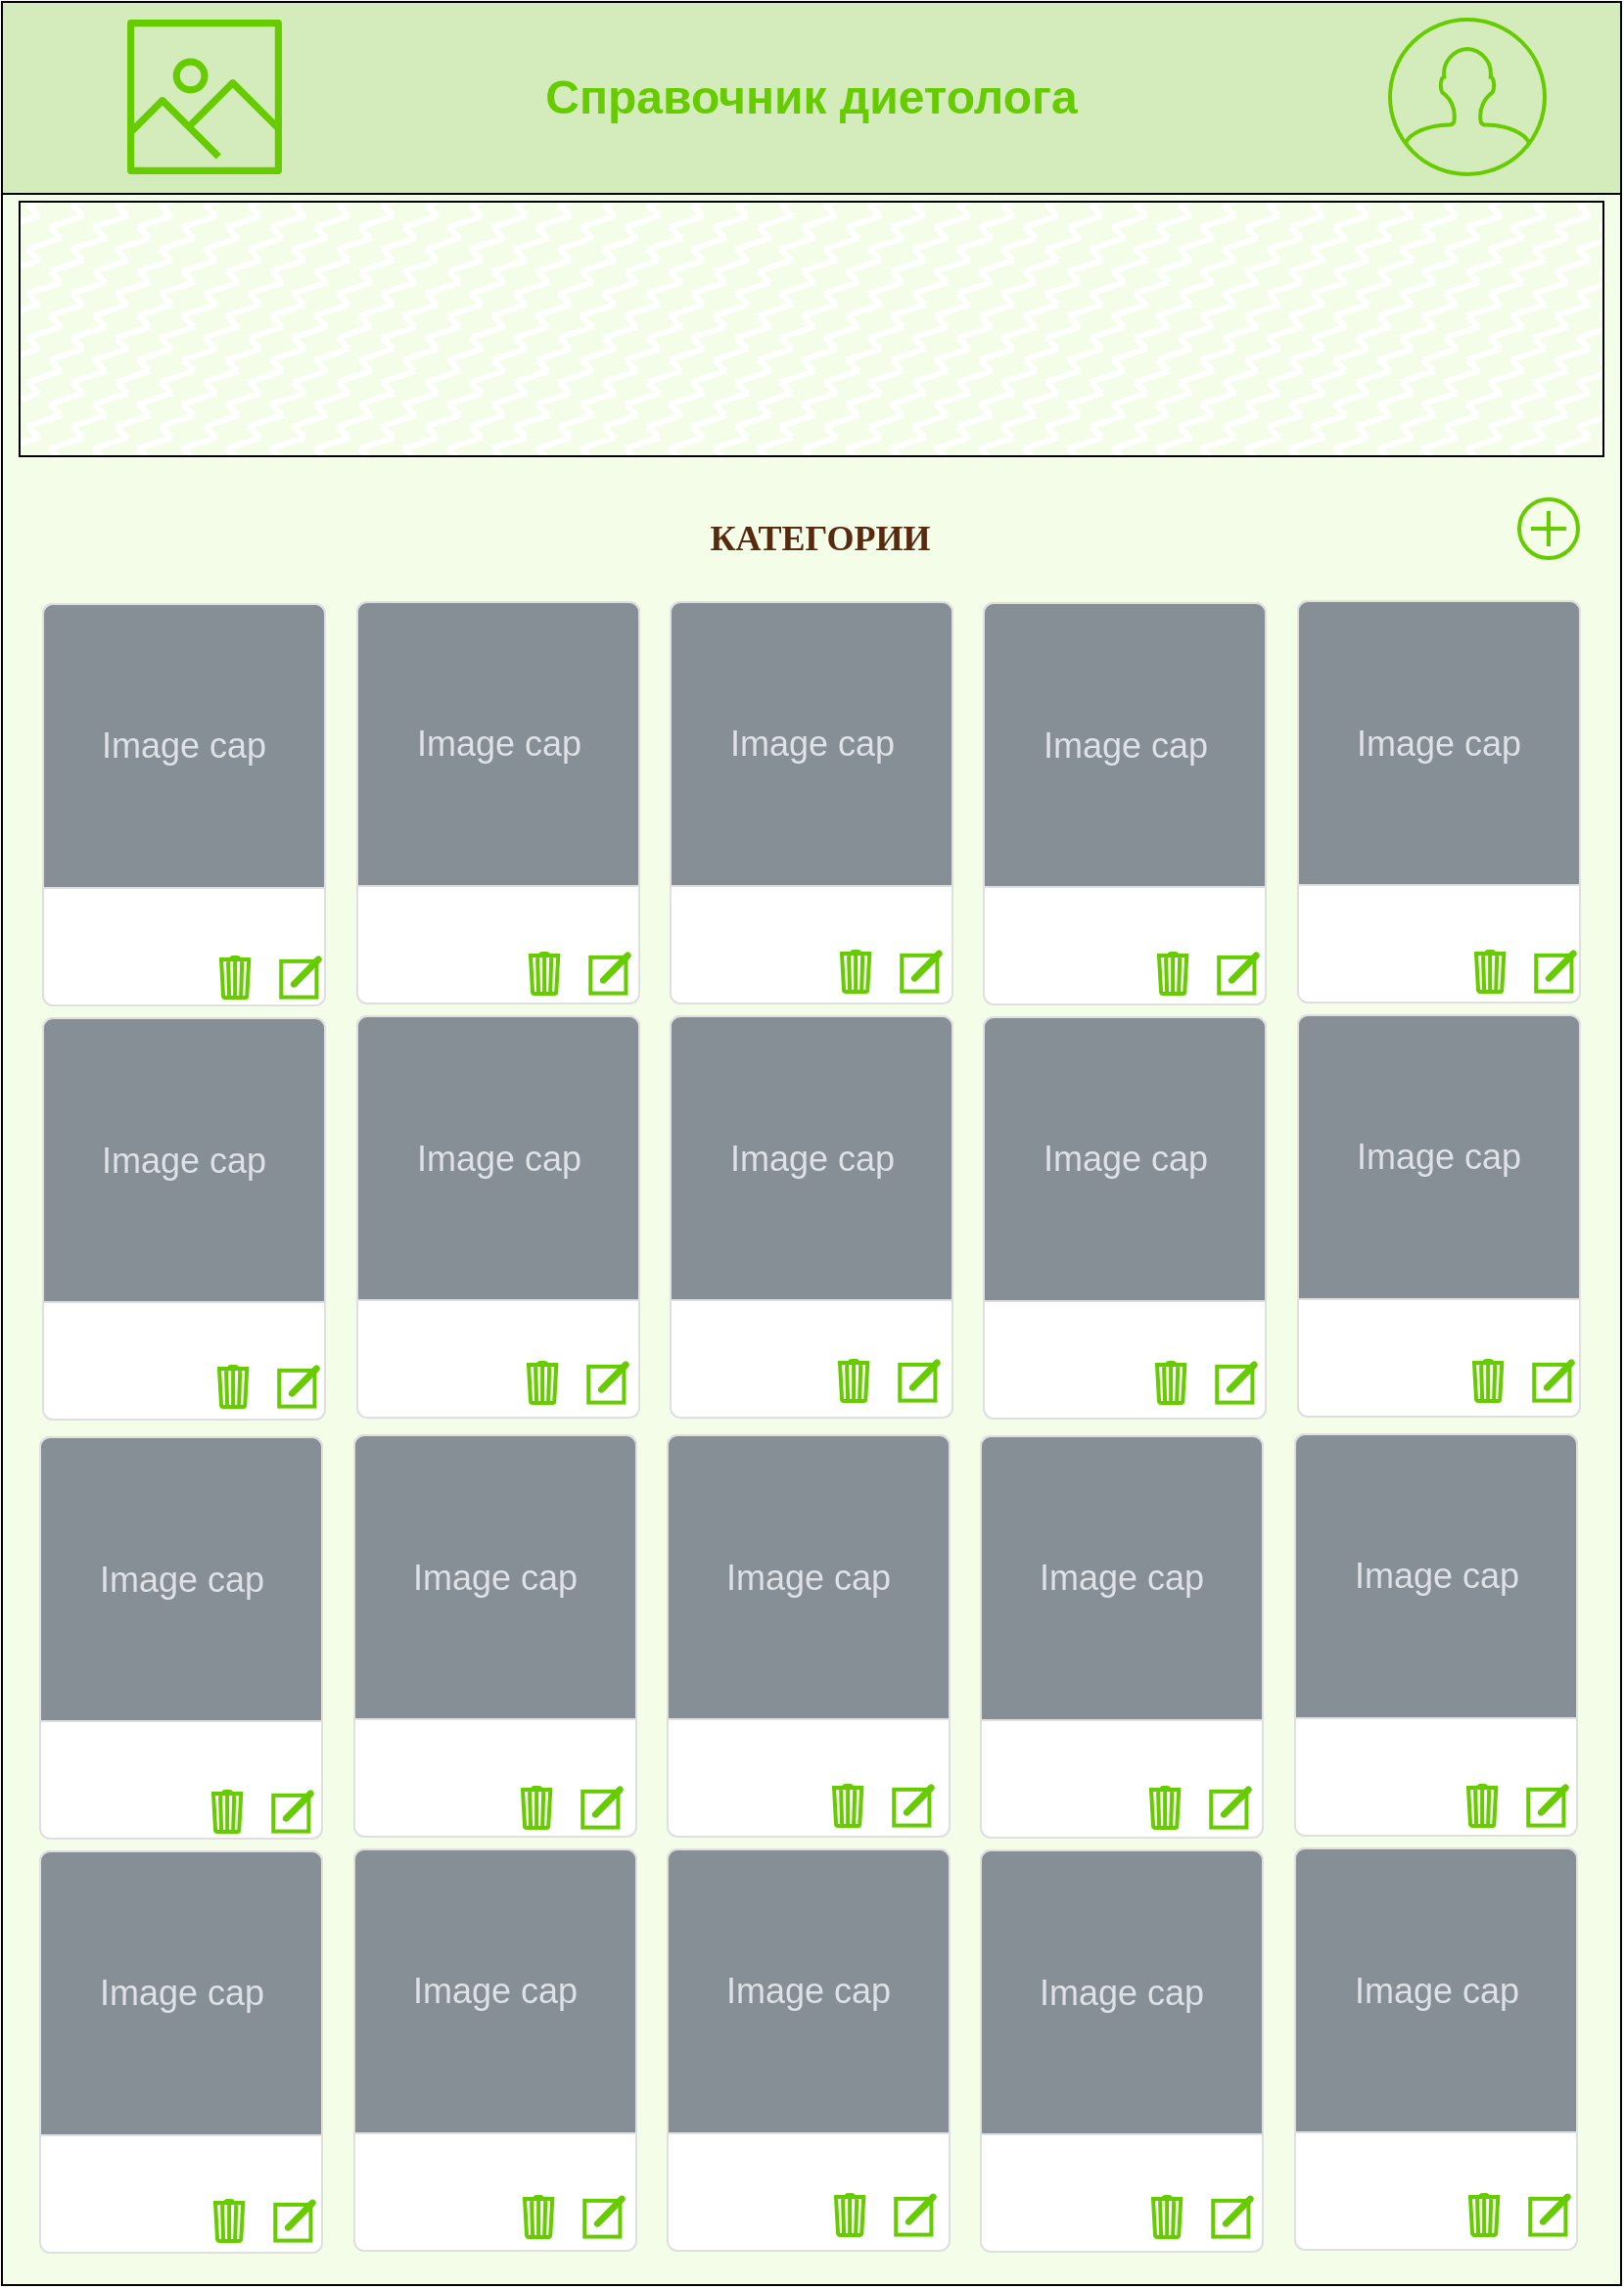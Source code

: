 <mxfile version="24.7.16">
  <diagram name="Страница — 1" id="MHpBdJXiEZs-bnn1Wk0y">
    <mxGraphModel dx="1434" dy="784" grid="1" gridSize="1" guides="1" tooltips="1" connect="1" arrows="1" fold="1" page="1" pageScale="1" pageWidth="827" pageHeight="1169" math="0" shadow="0">
      <root>
        <mxCell id="0" />
        <mxCell id="1" parent="0" />
        <mxCell id="KBLDiju2WBnaZNLSjC8g-9" value="" style="rounded=0;whiteSpace=wrap;html=1;fillColor=#F3FDE8;" parent="1" vertex="1">
          <mxGeometry y="98" width="827" height="1068" as="geometry" />
        </mxCell>
        <mxCell id="KBLDiju2WBnaZNLSjC8g-6" value="&lt;h1&gt;&lt;font color=&quot;#66cc00&quot;&gt;Справочник диетолога&lt;/font&gt;&lt;/h1&gt;" style="rounded=0;whiteSpace=wrap;html=1;fillColor=#D4EBBC;" parent="1" vertex="1">
          <mxGeometry width="827" height="98" as="geometry" />
        </mxCell>
        <mxCell id="KBLDiju2WBnaZNLSjC8g-7" value="" style="sketch=0;outlineConnect=0;fontColor=#232F3E;gradientColor=none;fillColor=#66CC00;strokeColor=none;dashed=0;verticalLabelPosition=bottom;verticalAlign=top;align=center;html=1;fontSize=12;fontStyle=0;aspect=fixed;pointerEvents=1;shape=mxgraph.aws4.container_registry_image;" parent="1" vertex="1">
          <mxGeometry x="64" y="9" width="79" height="79" as="geometry" />
        </mxCell>
        <mxCell id="KBLDiju2WBnaZNLSjC8g-11" value="&lt;h2&gt;&lt;font face=&quot;Georgia&quot; color=&quot;#57290e&quot;&gt;КАТЕГОРИИ&lt;/font&gt;&lt;/h2&gt;" style="text;html=1;align=center;verticalAlign=middle;whiteSpace=wrap;rounded=0;" parent="1" vertex="1">
          <mxGeometry x="331" y="324" width="152" height="30" as="geometry" />
        </mxCell>
        <mxCell id="KBLDiju2WBnaZNLSjC8g-89" value="" style="html=1;shadow=0;dashed=0;shape=mxgraph.bootstrap.rrect;rSize=5;strokeColor=#DFDFDF;html=1;whiteSpace=wrap;fillColor=#ffffff;fontColor=#000000;verticalAlign=bottom;align=left;spacing=20;fontSize=14;" parent="1" vertex="1">
          <mxGeometry x="341.5" y="306.5" width="144" height="205" as="geometry" />
        </mxCell>
        <mxCell id="KBLDiju2WBnaZNLSjC8g-90" value="Image cap" style="html=1;shadow=0;dashed=0;shape=mxgraph.bootstrap.topButton;rSize=5;perimeter=none;whiteSpace=wrap;fillColor=#868E96;strokeColor=#DFDFDF;fontColor=#DEE2E6;resizeWidth=1;fontSize=18;" parent="KBLDiju2WBnaZNLSjC8g-89" vertex="1">
          <mxGeometry width="144" height="145" relative="1" as="geometry" />
        </mxCell>
        <mxCell id="KBLDiju2WBnaZNLSjC8g-169" value="" style="html=1;shadow=0;dashed=0;shape=mxgraph.bootstrap.rrect;rSize=5;strokeColor=#DFDFDF;html=1;whiteSpace=wrap;fillColor=#ffffff;fontColor=#000000;verticalAlign=bottom;align=left;spacing=20;fontSize=14;" parent="1" vertex="1">
          <mxGeometry x="181.5" y="306.5" width="144" height="205" as="geometry" />
        </mxCell>
        <mxCell id="KBLDiju2WBnaZNLSjC8g-170" value="Image cap" style="html=1;shadow=0;dashed=0;shape=mxgraph.bootstrap.topButton;rSize=5;perimeter=none;whiteSpace=wrap;fillColor=#868E96;strokeColor=#DFDFDF;fontColor=#DEE2E6;resizeWidth=1;fontSize=18;" parent="KBLDiju2WBnaZNLSjC8g-169" vertex="1">
          <mxGeometry width="144" height="145" relative="1" as="geometry" />
        </mxCell>
        <mxCell id="KBLDiju2WBnaZNLSjC8g-171" value="" style="html=1;shadow=0;dashed=0;shape=mxgraph.bootstrap.rrect;rSize=5;strokeColor=#DFDFDF;html=1;whiteSpace=wrap;fillColor=#ffffff;fontColor=#000000;verticalAlign=bottom;align=left;spacing=20;fontSize=14;" parent="1" vertex="1">
          <mxGeometry x="21" y="307.5" width="144" height="205" as="geometry" />
        </mxCell>
        <mxCell id="KBLDiju2WBnaZNLSjC8g-172" value="Image cap" style="html=1;shadow=0;dashed=0;shape=mxgraph.bootstrap.topButton;rSize=5;perimeter=none;whiteSpace=wrap;fillColor=#868E96;strokeColor=#DFDFDF;fontColor=#DEE2E6;resizeWidth=1;fontSize=18;" parent="KBLDiju2WBnaZNLSjC8g-171" vertex="1">
          <mxGeometry width="144" height="145" relative="1" as="geometry" />
        </mxCell>
        <mxCell id="lxZkLif5zq8Yp3_2TPYt-3" value="" style="group" vertex="1" connectable="0" parent="KBLDiju2WBnaZNLSjC8g-171">
          <mxGeometry x="90" y="180.5" width="51.4" height="20.5" as="geometry" />
        </mxCell>
        <mxCell id="lxZkLif5zq8Yp3_2TPYt-1" value="" style="html=1;verticalLabelPosition=bottom;align=center;labelBackgroundColor=#ffffff;verticalAlign=top;strokeWidth=2;strokeColor=#66CC00;shadow=0;dashed=0;shape=mxgraph.ios7.icons.trashcan;fillColor=none;" vertex="1" parent="lxZkLif5zq8Yp3_2TPYt-3">
          <mxGeometry width="16.147" height="20.5" as="geometry" />
        </mxCell>
        <mxCell id="lxZkLif5zq8Yp3_2TPYt-2" value="" style="html=1;verticalLabelPosition=bottom;align=center;labelBackgroundColor=#ffffff;verticalAlign=top;strokeWidth=2;strokeColor=#66CC00;shadow=0;dashed=0;shape=mxgraph.ios7.icons.edit;fillColor=none;" vertex="1" parent="lxZkLif5zq8Yp3_2TPYt-3">
          <mxGeometry x="31.62" y="0.205" width="19.78" height="20.09" as="geometry" />
        </mxCell>
        <mxCell id="KBLDiju2WBnaZNLSjC8g-173" value="" style="html=1;shadow=0;dashed=0;shape=mxgraph.bootstrap.rrect;rSize=5;strokeColor=#DFDFDF;html=1;whiteSpace=wrap;fillColor=#ffffff;fontColor=#000000;verticalAlign=bottom;align=left;spacing=20;fontSize=14;" parent="1" vertex="1">
          <mxGeometry x="662" y="306" width="144" height="205" as="geometry" />
        </mxCell>
        <mxCell id="KBLDiju2WBnaZNLSjC8g-174" value="Image cap" style="html=1;shadow=0;dashed=0;shape=mxgraph.bootstrap.topButton;rSize=5;perimeter=none;whiteSpace=wrap;fillColor=#868E96;strokeColor=#DFDFDF;fontColor=#DEE2E6;resizeWidth=1;fontSize=18;" parent="KBLDiju2WBnaZNLSjC8g-173" vertex="1">
          <mxGeometry width="144" height="145" relative="1" as="geometry" />
        </mxCell>
        <mxCell id="KBLDiju2WBnaZNLSjC8g-175" value="" style="html=1;shadow=0;dashed=0;shape=mxgraph.bootstrap.rrect;rSize=5;strokeColor=#DFDFDF;html=1;whiteSpace=wrap;fillColor=#ffffff;fontColor=#000000;verticalAlign=bottom;align=left;spacing=20;fontSize=14;" parent="1" vertex="1">
          <mxGeometry x="501.5" y="307" width="144" height="205" as="geometry" />
        </mxCell>
        <mxCell id="KBLDiju2WBnaZNLSjC8g-176" value="Image cap" style="html=1;shadow=0;dashed=0;shape=mxgraph.bootstrap.topButton;rSize=5;perimeter=none;whiteSpace=wrap;fillColor=#868E96;strokeColor=#DFDFDF;fontColor=#DEE2E6;resizeWidth=1;fontSize=18;" parent="KBLDiju2WBnaZNLSjC8g-175" vertex="1">
          <mxGeometry width="144" height="145" relative="1" as="geometry" />
        </mxCell>
        <mxCell id="KBLDiju2WBnaZNLSjC8g-177" value="" style="html=1;shadow=0;dashed=0;shape=mxgraph.bootstrap.rrect;rSize=5;strokeColor=#DFDFDF;html=1;whiteSpace=wrap;fillColor=#ffffff;fontColor=#000000;verticalAlign=bottom;align=left;spacing=20;fontSize=14;" parent="1" vertex="1">
          <mxGeometry x="341.5" y="518" width="144" height="205" as="geometry" />
        </mxCell>
        <mxCell id="KBLDiju2WBnaZNLSjC8g-178" value="Image cap" style="html=1;shadow=0;dashed=0;shape=mxgraph.bootstrap.topButton;rSize=5;perimeter=none;whiteSpace=wrap;fillColor=#868E96;strokeColor=#DFDFDF;fontColor=#DEE2E6;resizeWidth=1;fontSize=18;" parent="KBLDiju2WBnaZNLSjC8g-177" vertex="1">
          <mxGeometry width="144" height="145" relative="1" as="geometry" />
        </mxCell>
        <mxCell id="KBLDiju2WBnaZNLSjC8g-179" value="" style="html=1;shadow=0;dashed=0;shape=mxgraph.bootstrap.rrect;rSize=5;strokeColor=#DFDFDF;html=1;whiteSpace=wrap;fillColor=#ffffff;fontColor=#000000;verticalAlign=bottom;align=left;spacing=20;fontSize=14;" parent="1" vertex="1">
          <mxGeometry x="181.5" y="518" width="144" height="205" as="geometry" />
        </mxCell>
        <mxCell id="KBLDiju2WBnaZNLSjC8g-180" value="Image cap" style="html=1;shadow=0;dashed=0;shape=mxgraph.bootstrap.topButton;rSize=5;perimeter=none;whiteSpace=wrap;fillColor=#868E96;strokeColor=#DFDFDF;fontColor=#DEE2E6;resizeWidth=1;fontSize=18;" parent="KBLDiju2WBnaZNLSjC8g-179" vertex="1">
          <mxGeometry width="144" height="145" relative="1" as="geometry" />
        </mxCell>
        <mxCell id="KBLDiju2WBnaZNLSjC8g-181" value="" style="html=1;shadow=0;dashed=0;shape=mxgraph.bootstrap.rrect;rSize=5;strokeColor=#DFDFDF;html=1;whiteSpace=wrap;fillColor=#ffffff;fontColor=#000000;verticalAlign=bottom;align=left;spacing=20;fontSize=14;" parent="1" vertex="1">
          <mxGeometry x="21" y="519" width="144" height="205" as="geometry" />
        </mxCell>
        <mxCell id="KBLDiju2WBnaZNLSjC8g-182" value="Image cap" style="html=1;shadow=0;dashed=0;shape=mxgraph.bootstrap.topButton;rSize=5;perimeter=none;whiteSpace=wrap;fillColor=#868E96;strokeColor=#DFDFDF;fontColor=#DEE2E6;resizeWidth=1;fontSize=18;" parent="KBLDiju2WBnaZNLSjC8g-181" vertex="1">
          <mxGeometry width="144" height="145" relative="1" as="geometry" />
        </mxCell>
        <mxCell id="KBLDiju2WBnaZNLSjC8g-183" value="" style="html=1;shadow=0;dashed=0;shape=mxgraph.bootstrap.rrect;rSize=5;strokeColor=#DFDFDF;html=1;whiteSpace=wrap;fillColor=#ffffff;fontColor=#000000;verticalAlign=bottom;align=left;spacing=20;fontSize=14;" parent="1" vertex="1">
          <mxGeometry x="662" y="517.5" width="144" height="205" as="geometry" />
        </mxCell>
        <mxCell id="KBLDiju2WBnaZNLSjC8g-184" value="Image cap" style="html=1;shadow=0;dashed=0;shape=mxgraph.bootstrap.topButton;rSize=5;perimeter=none;whiteSpace=wrap;fillColor=#868E96;strokeColor=#DFDFDF;fontColor=#DEE2E6;resizeWidth=1;fontSize=18;" parent="KBLDiju2WBnaZNLSjC8g-183" vertex="1">
          <mxGeometry width="144" height="145" relative="1" as="geometry" />
        </mxCell>
        <mxCell id="KBLDiju2WBnaZNLSjC8g-185" value="" style="html=1;shadow=0;dashed=0;shape=mxgraph.bootstrap.rrect;rSize=5;strokeColor=#DFDFDF;html=1;whiteSpace=wrap;fillColor=#ffffff;fontColor=#000000;verticalAlign=bottom;align=left;spacing=20;fontSize=14;" parent="1" vertex="1">
          <mxGeometry x="501.5" y="518.5" width="144" height="205" as="geometry" />
        </mxCell>
        <mxCell id="KBLDiju2WBnaZNLSjC8g-186" value="Image cap" style="html=1;shadow=0;dashed=0;shape=mxgraph.bootstrap.topButton;rSize=5;perimeter=none;whiteSpace=wrap;fillColor=#868E96;strokeColor=#DFDFDF;fontColor=#DEE2E6;resizeWidth=1;fontSize=18;" parent="KBLDiju2WBnaZNLSjC8g-185" vertex="1">
          <mxGeometry width="144" height="145" relative="1" as="geometry" />
        </mxCell>
        <mxCell id="KBLDiju2WBnaZNLSjC8g-187" value="" style="html=1;shadow=0;dashed=0;shape=mxgraph.bootstrap.rrect;rSize=5;strokeColor=#DFDFDF;html=1;whiteSpace=wrap;fillColor=#ffffff;fontColor=#000000;verticalAlign=bottom;align=left;spacing=20;fontSize=14;" parent="1" vertex="1">
          <mxGeometry x="340" y="732" width="144" height="205" as="geometry" />
        </mxCell>
        <mxCell id="KBLDiju2WBnaZNLSjC8g-188" value="Image cap" style="html=1;shadow=0;dashed=0;shape=mxgraph.bootstrap.topButton;rSize=5;perimeter=none;whiteSpace=wrap;fillColor=#868E96;strokeColor=#DFDFDF;fontColor=#DEE2E6;resizeWidth=1;fontSize=18;" parent="KBLDiju2WBnaZNLSjC8g-187" vertex="1">
          <mxGeometry width="144" height="145" relative="1" as="geometry" />
        </mxCell>
        <mxCell id="KBLDiju2WBnaZNLSjC8g-189" value="" style="html=1;shadow=0;dashed=0;shape=mxgraph.bootstrap.rrect;rSize=5;strokeColor=#DFDFDF;html=1;whiteSpace=wrap;fillColor=#ffffff;fontColor=#000000;verticalAlign=bottom;align=left;spacing=20;fontSize=14;" parent="1" vertex="1">
          <mxGeometry x="180" y="732" width="144" height="205" as="geometry" />
        </mxCell>
        <mxCell id="KBLDiju2WBnaZNLSjC8g-190" value="Image cap" style="html=1;shadow=0;dashed=0;shape=mxgraph.bootstrap.topButton;rSize=5;perimeter=none;whiteSpace=wrap;fillColor=#868E96;strokeColor=#DFDFDF;fontColor=#DEE2E6;resizeWidth=1;fontSize=18;" parent="KBLDiju2WBnaZNLSjC8g-189" vertex="1">
          <mxGeometry width="144" height="145" relative="1" as="geometry" />
        </mxCell>
        <mxCell id="KBLDiju2WBnaZNLSjC8g-191" value="" style="html=1;shadow=0;dashed=0;shape=mxgraph.bootstrap.rrect;rSize=5;strokeColor=#DFDFDF;html=1;whiteSpace=wrap;fillColor=#ffffff;fontColor=#000000;verticalAlign=bottom;align=left;spacing=20;fontSize=14;" parent="1" vertex="1">
          <mxGeometry x="19.5" y="733" width="144" height="205" as="geometry" />
        </mxCell>
        <mxCell id="KBLDiju2WBnaZNLSjC8g-192" value="Image cap" style="html=1;shadow=0;dashed=0;shape=mxgraph.bootstrap.topButton;rSize=5;perimeter=none;whiteSpace=wrap;fillColor=#868E96;strokeColor=#DFDFDF;fontColor=#DEE2E6;resizeWidth=1;fontSize=18;" parent="KBLDiju2WBnaZNLSjC8g-191" vertex="1">
          <mxGeometry width="144" height="145" relative="1" as="geometry" />
        </mxCell>
        <mxCell id="KBLDiju2WBnaZNLSjC8g-193" value="" style="html=1;shadow=0;dashed=0;shape=mxgraph.bootstrap.rrect;rSize=5;strokeColor=#DFDFDF;html=1;whiteSpace=wrap;fillColor=#ffffff;fontColor=#000000;verticalAlign=bottom;align=left;spacing=20;fontSize=14;" parent="1" vertex="1">
          <mxGeometry x="660.5" y="731.5" width="144" height="205" as="geometry" />
        </mxCell>
        <mxCell id="KBLDiju2WBnaZNLSjC8g-194" value="Image cap" style="html=1;shadow=0;dashed=0;shape=mxgraph.bootstrap.topButton;rSize=5;perimeter=none;whiteSpace=wrap;fillColor=#868E96;strokeColor=#DFDFDF;fontColor=#DEE2E6;resizeWidth=1;fontSize=18;" parent="KBLDiju2WBnaZNLSjC8g-193" vertex="1">
          <mxGeometry width="144" height="145" relative="1" as="geometry" />
        </mxCell>
        <mxCell id="KBLDiju2WBnaZNLSjC8g-195" value="" style="html=1;shadow=0;dashed=0;shape=mxgraph.bootstrap.rrect;rSize=5;strokeColor=#DFDFDF;html=1;whiteSpace=wrap;fillColor=#ffffff;fontColor=#000000;verticalAlign=bottom;align=left;spacing=20;fontSize=14;" parent="1" vertex="1">
          <mxGeometry x="500" y="732.5" width="144" height="205" as="geometry" />
        </mxCell>
        <mxCell id="KBLDiju2WBnaZNLSjC8g-196" value="Image cap" style="html=1;shadow=0;dashed=0;shape=mxgraph.bootstrap.topButton;rSize=5;perimeter=none;whiteSpace=wrap;fillColor=#868E96;strokeColor=#DFDFDF;fontColor=#DEE2E6;resizeWidth=1;fontSize=18;" parent="KBLDiju2WBnaZNLSjC8g-195" vertex="1">
          <mxGeometry width="144" height="145" relative="1" as="geometry" />
        </mxCell>
        <mxCell id="KBLDiju2WBnaZNLSjC8g-197" value="" style="html=1;shadow=0;dashed=0;shape=mxgraph.bootstrap.rrect;rSize=5;strokeColor=#DFDFDF;html=1;whiteSpace=wrap;fillColor=#ffffff;fontColor=#000000;verticalAlign=bottom;align=left;spacing=20;fontSize=14;" parent="1" vertex="1">
          <mxGeometry x="340" y="943.5" width="144" height="205" as="geometry" />
        </mxCell>
        <mxCell id="KBLDiju2WBnaZNLSjC8g-198" value="Image cap" style="html=1;shadow=0;dashed=0;shape=mxgraph.bootstrap.topButton;rSize=5;perimeter=none;whiteSpace=wrap;fillColor=#868E96;strokeColor=#DFDFDF;fontColor=#DEE2E6;resizeWidth=1;fontSize=18;" parent="KBLDiju2WBnaZNLSjC8g-197" vertex="1">
          <mxGeometry width="144" height="145" relative="1" as="geometry" />
        </mxCell>
        <mxCell id="KBLDiju2WBnaZNLSjC8g-199" value="" style="html=1;shadow=0;dashed=0;shape=mxgraph.bootstrap.rrect;rSize=5;strokeColor=#DFDFDF;html=1;whiteSpace=wrap;fillColor=#ffffff;fontColor=#000000;verticalAlign=bottom;align=left;spacing=20;fontSize=14;" parent="1" vertex="1">
          <mxGeometry x="180" y="943.5" width="144" height="205" as="geometry" />
        </mxCell>
        <mxCell id="KBLDiju2WBnaZNLSjC8g-200" value="Image cap" style="html=1;shadow=0;dashed=0;shape=mxgraph.bootstrap.topButton;rSize=5;perimeter=none;whiteSpace=wrap;fillColor=#868E96;strokeColor=#DFDFDF;fontColor=#DEE2E6;resizeWidth=1;fontSize=18;" parent="KBLDiju2WBnaZNLSjC8g-199" vertex="1">
          <mxGeometry width="144" height="145" relative="1" as="geometry" />
        </mxCell>
        <mxCell id="KBLDiju2WBnaZNLSjC8g-201" value="" style="html=1;shadow=0;dashed=0;shape=mxgraph.bootstrap.rrect;rSize=5;strokeColor=#DFDFDF;html=1;whiteSpace=wrap;fillColor=#ffffff;fontColor=#000000;verticalAlign=bottom;align=left;spacing=20;fontSize=14;" parent="1" vertex="1">
          <mxGeometry x="19.5" y="944.5" width="144" height="205" as="geometry" />
        </mxCell>
        <mxCell id="KBLDiju2WBnaZNLSjC8g-202" value="Image cap" style="html=1;shadow=0;dashed=0;shape=mxgraph.bootstrap.topButton;rSize=5;perimeter=none;whiteSpace=wrap;fillColor=#868E96;strokeColor=#DFDFDF;fontColor=#DEE2E6;resizeWidth=1;fontSize=18;" parent="KBLDiju2WBnaZNLSjC8g-201" vertex="1">
          <mxGeometry width="144" height="145" relative="1" as="geometry" />
        </mxCell>
        <mxCell id="KBLDiju2WBnaZNLSjC8g-203" value="" style="html=1;shadow=0;dashed=0;shape=mxgraph.bootstrap.rrect;rSize=5;strokeColor=#DFDFDF;html=1;whiteSpace=wrap;fillColor=#ffffff;fontColor=#000000;verticalAlign=bottom;align=left;spacing=20;fontSize=14;" parent="1" vertex="1">
          <mxGeometry x="660.5" y="943" width="144" height="205" as="geometry" />
        </mxCell>
        <mxCell id="KBLDiju2WBnaZNLSjC8g-204" value="Image cap" style="html=1;shadow=0;dashed=0;shape=mxgraph.bootstrap.topButton;rSize=5;perimeter=none;whiteSpace=wrap;fillColor=#868E96;strokeColor=#DFDFDF;fontColor=#DEE2E6;resizeWidth=1;fontSize=18;" parent="KBLDiju2WBnaZNLSjC8g-203" vertex="1">
          <mxGeometry width="144" height="145" relative="1" as="geometry" />
        </mxCell>
        <mxCell id="KBLDiju2WBnaZNLSjC8g-205" value="" style="html=1;shadow=0;dashed=0;shape=mxgraph.bootstrap.rrect;rSize=5;strokeColor=#DFDFDF;html=1;whiteSpace=wrap;fillColor=#ffffff;fontColor=#000000;verticalAlign=bottom;align=left;spacing=20;fontSize=14;" parent="1" vertex="1">
          <mxGeometry x="500" y="944" width="144" height="205" as="geometry" />
        </mxCell>
        <mxCell id="KBLDiju2WBnaZNLSjC8g-206" value="Image cap" style="html=1;shadow=0;dashed=0;shape=mxgraph.bootstrap.topButton;rSize=5;perimeter=none;whiteSpace=wrap;fillColor=#868E96;strokeColor=#DFDFDF;fontColor=#DEE2E6;resizeWidth=1;fontSize=18;" parent="KBLDiju2WBnaZNLSjC8g-205" vertex="1">
          <mxGeometry width="144" height="145" relative="1" as="geometry" />
        </mxCell>
        <mxCell id="KBLDiju2WBnaZNLSjC8g-21" value="" style="rounded=0;whiteSpace=wrap;html=1;fillStyle=zigzag-line;" parent="1" vertex="1">
          <mxGeometry x="9" y="102" width="809" height="130" as="geometry" />
        </mxCell>
        <mxCell id="ThgKu-SkRQzaJ6hB2_AY-1" value="&lt;h2&gt;&lt;font face=&quot;Georgia&quot; color=&quot;#57290e&quot;&gt;КАТЕГОРИИ&lt;/font&gt;&lt;/h2&gt;" style="text;html=1;align=center;verticalAlign=middle;whiteSpace=wrap;rounded=0;" parent="1" vertex="1">
          <mxGeometry x="342" y="259" width="152" height="30" as="geometry" />
        </mxCell>
        <mxCell id="ThgKu-SkRQzaJ6hB2_AY-3" value="" style="html=1;verticalLabelPosition=bottom;align=center;labelBackgroundColor=#ffffff;verticalAlign=top;strokeWidth=2;strokeColor=#66CC00;shadow=0;dashed=0;shape=mxgraph.ios7.icons.add;fillColor=none;" parent="1" vertex="1">
          <mxGeometry x="775" y="254" width="30" height="30" as="geometry" />
        </mxCell>
        <mxCell id="ThgKu-SkRQzaJ6hB2_AY-16" value="" style="html=1;verticalLabelPosition=bottom;align=center;labelBackgroundColor=#ffffff;verticalAlign=top;strokeWidth=2;strokeColor=#66CC00;shadow=0;dashed=0;shape=mxgraph.ios7.icons.user;fillColor=none;" parent="1" vertex="1">
          <mxGeometry x="709" y="9" width="79" height="79" as="geometry" />
        </mxCell>
        <mxCell id="lxZkLif5zq8Yp3_2TPYt-5" value="" style="group" vertex="1" connectable="0" parent="1">
          <mxGeometry x="269" y="486" width="51.4" height="20.5" as="geometry" />
        </mxCell>
        <mxCell id="lxZkLif5zq8Yp3_2TPYt-6" value="" style="html=1;verticalLabelPosition=bottom;align=center;labelBackgroundColor=#ffffff;verticalAlign=top;strokeWidth=2;strokeColor=#66CC00;shadow=0;dashed=0;shape=mxgraph.ios7.icons.trashcan;fillColor=none;" vertex="1" parent="lxZkLif5zq8Yp3_2TPYt-5">
          <mxGeometry width="16.147" height="20.5" as="geometry" />
        </mxCell>
        <mxCell id="lxZkLif5zq8Yp3_2TPYt-7" value="" style="html=1;verticalLabelPosition=bottom;align=center;labelBackgroundColor=#ffffff;verticalAlign=top;strokeWidth=2;strokeColor=#66CC00;shadow=0;dashed=0;shape=mxgraph.ios7.icons.edit;fillColor=none;" vertex="1" parent="lxZkLif5zq8Yp3_2TPYt-5">
          <mxGeometry x="31.62" y="0.205" width="19.78" height="20.09" as="geometry" />
        </mxCell>
        <mxCell id="lxZkLif5zq8Yp3_2TPYt-8" value="" style="group" vertex="1" connectable="0" parent="1">
          <mxGeometry x="428" y="485" width="51.4" height="20.5" as="geometry" />
        </mxCell>
        <mxCell id="lxZkLif5zq8Yp3_2TPYt-9" value="" style="html=1;verticalLabelPosition=bottom;align=center;labelBackgroundColor=#ffffff;verticalAlign=top;strokeWidth=2;strokeColor=#66CC00;shadow=0;dashed=0;shape=mxgraph.ios7.icons.trashcan;fillColor=none;" vertex="1" parent="lxZkLif5zq8Yp3_2TPYt-8">
          <mxGeometry width="16.147" height="20.5" as="geometry" />
        </mxCell>
        <mxCell id="lxZkLif5zq8Yp3_2TPYt-10" value="" style="html=1;verticalLabelPosition=bottom;align=center;labelBackgroundColor=#ffffff;verticalAlign=top;strokeWidth=2;strokeColor=#66CC00;shadow=0;dashed=0;shape=mxgraph.ios7.icons.edit;fillColor=none;" vertex="1" parent="lxZkLif5zq8Yp3_2TPYt-8">
          <mxGeometry x="31.62" y="0.205" width="19.78" height="20.09" as="geometry" />
        </mxCell>
        <mxCell id="lxZkLif5zq8Yp3_2TPYt-11" value="" style="group" vertex="1" connectable="0" parent="1">
          <mxGeometry x="590" y="486" width="51.4" height="20.5" as="geometry" />
        </mxCell>
        <mxCell id="lxZkLif5zq8Yp3_2TPYt-12" value="" style="html=1;verticalLabelPosition=bottom;align=center;labelBackgroundColor=#ffffff;verticalAlign=top;strokeWidth=2;strokeColor=#66CC00;shadow=0;dashed=0;shape=mxgraph.ios7.icons.trashcan;fillColor=none;" vertex="1" parent="lxZkLif5zq8Yp3_2TPYt-11">
          <mxGeometry width="16.147" height="20.5" as="geometry" />
        </mxCell>
        <mxCell id="lxZkLif5zq8Yp3_2TPYt-13" value="" style="html=1;verticalLabelPosition=bottom;align=center;labelBackgroundColor=#ffffff;verticalAlign=top;strokeWidth=2;strokeColor=#66CC00;shadow=0;dashed=0;shape=mxgraph.ios7.icons.edit;fillColor=none;" vertex="1" parent="lxZkLif5zq8Yp3_2TPYt-11">
          <mxGeometry x="31.62" y="0.205" width="19.78" height="20.09" as="geometry" />
        </mxCell>
        <mxCell id="lxZkLif5zq8Yp3_2TPYt-14" value="" style="group" vertex="1" connectable="0" parent="1">
          <mxGeometry x="752" y="485" width="51.4" height="20.5" as="geometry" />
        </mxCell>
        <mxCell id="lxZkLif5zq8Yp3_2TPYt-15" value="" style="html=1;verticalLabelPosition=bottom;align=center;labelBackgroundColor=#ffffff;verticalAlign=top;strokeWidth=2;strokeColor=#66CC00;shadow=0;dashed=0;shape=mxgraph.ios7.icons.trashcan;fillColor=none;" vertex="1" parent="lxZkLif5zq8Yp3_2TPYt-14">
          <mxGeometry width="16.147" height="20.5" as="geometry" />
        </mxCell>
        <mxCell id="lxZkLif5zq8Yp3_2TPYt-16" value="" style="html=1;verticalLabelPosition=bottom;align=center;labelBackgroundColor=#ffffff;verticalAlign=top;strokeWidth=2;strokeColor=#66CC00;shadow=0;dashed=0;shape=mxgraph.ios7.icons.edit;fillColor=none;" vertex="1" parent="lxZkLif5zq8Yp3_2TPYt-14">
          <mxGeometry x="31.62" y="0.205" width="19.78" height="20.09" as="geometry" />
        </mxCell>
        <mxCell id="lxZkLif5zq8Yp3_2TPYt-17" value="" style="group" vertex="1" connectable="0" parent="1">
          <mxGeometry x="110" y="697" width="51.4" height="20.5" as="geometry" />
        </mxCell>
        <mxCell id="lxZkLif5zq8Yp3_2TPYt-18" value="" style="html=1;verticalLabelPosition=bottom;align=center;labelBackgroundColor=#ffffff;verticalAlign=top;strokeWidth=2;strokeColor=#66CC00;shadow=0;dashed=0;shape=mxgraph.ios7.icons.trashcan;fillColor=none;" vertex="1" parent="lxZkLif5zq8Yp3_2TPYt-17">
          <mxGeometry width="16.147" height="20.5" as="geometry" />
        </mxCell>
        <mxCell id="lxZkLif5zq8Yp3_2TPYt-19" value="" style="html=1;verticalLabelPosition=bottom;align=center;labelBackgroundColor=#ffffff;verticalAlign=top;strokeWidth=2;strokeColor=#66CC00;shadow=0;dashed=0;shape=mxgraph.ios7.icons.edit;fillColor=none;" vertex="1" parent="lxZkLif5zq8Yp3_2TPYt-17">
          <mxGeometry x="31.62" y="0.205" width="19.78" height="20.09" as="geometry" />
        </mxCell>
        <mxCell id="lxZkLif5zq8Yp3_2TPYt-20" value="" style="group" vertex="1" connectable="0" parent="1">
          <mxGeometry x="268" y="695" width="51.4" height="20.5" as="geometry" />
        </mxCell>
        <mxCell id="lxZkLif5zq8Yp3_2TPYt-21" value="" style="html=1;verticalLabelPosition=bottom;align=center;labelBackgroundColor=#ffffff;verticalAlign=top;strokeWidth=2;strokeColor=#66CC00;shadow=0;dashed=0;shape=mxgraph.ios7.icons.trashcan;fillColor=none;" vertex="1" parent="lxZkLif5zq8Yp3_2TPYt-20">
          <mxGeometry width="16.147" height="20.5" as="geometry" />
        </mxCell>
        <mxCell id="lxZkLif5zq8Yp3_2TPYt-22" value="" style="html=1;verticalLabelPosition=bottom;align=center;labelBackgroundColor=#ffffff;verticalAlign=top;strokeWidth=2;strokeColor=#66CC00;shadow=0;dashed=0;shape=mxgraph.ios7.icons.edit;fillColor=none;" vertex="1" parent="lxZkLif5zq8Yp3_2TPYt-20">
          <mxGeometry x="31.62" y="0.205" width="19.78" height="20.09" as="geometry" />
        </mxCell>
        <mxCell id="lxZkLif5zq8Yp3_2TPYt-23" value="" style="group" vertex="1" connectable="0" parent="1">
          <mxGeometry x="427" y="694" width="51.4" height="20.5" as="geometry" />
        </mxCell>
        <mxCell id="lxZkLif5zq8Yp3_2TPYt-24" value="" style="html=1;verticalLabelPosition=bottom;align=center;labelBackgroundColor=#ffffff;verticalAlign=top;strokeWidth=2;strokeColor=#66CC00;shadow=0;dashed=0;shape=mxgraph.ios7.icons.trashcan;fillColor=none;" vertex="1" parent="lxZkLif5zq8Yp3_2TPYt-23">
          <mxGeometry width="16.147" height="20.5" as="geometry" />
        </mxCell>
        <mxCell id="lxZkLif5zq8Yp3_2TPYt-25" value="" style="html=1;verticalLabelPosition=bottom;align=center;labelBackgroundColor=#ffffff;verticalAlign=top;strokeWidth=2;strokeColor=#66CC00;shadow=0;dashed=0;shape=mxgraph.ios7.icons.edit;fillColor=none;" vertex="1" parent="lxZkLif5zq8Yp3_2TPYt-23">
          <mxGeometry x="31.62" y="0.205" width="19.78" height="20.09" as="geometry" />
        </mxCell>
        <mxCell id="lxZkLif5zq8Yp3_2TPYt-26" value="" style="group" vertex="1" connectable="0" parent="1">
          <mxGeometry x="589" y="695" width="51.4" height="20.5" as="geometry" />
        </mxCell>
        <mxCell id="lxZkLif5zq8Yp3_2TPYt-27" value="" style="html=1;verticalLabelPosition=bottom;align=center;labelBackgroundColor=#ffffff;verticalAlign=top;strokeWidth=2;strokeColor=#66CC00;shadow=0;dashed=0;shape=mxgraph.ios7.icons.trashcan;fillColor=none;" vertex="1" parent="lxZkLif5zq8Yp3_2TPYt-26">
          <mxGeometry width="16.147" height="20.5" as="geometry" />
        </mxCell>
        <mxCell id="lxZkLif5zq8Yp3_2TPYt-28" value="" style="html=1;verticalLabelPosition=bottom;align=center;labelBackgroundColor=#ffffff;verticalAlign=top;strokeWidth=2;strokeColor=#66CC00;shadow=0;dashed=0;shape=mxgraph.ios7.icons.edit;fillColor=none;" vertex="1" parent="lxZkLif5zq8Yp3_2TPYt-26">
          <mxGeometry x="31.62" y="0.205" width="19.78" height="20.09" as="geometry" />
        </mxCell>
        <mxCell id="lxZkLif5zq8Yp3_2TPYt-29" value="" style="group" vertex="1" connectable="0" parent="1">
          <mxGeometry x="751" y="694" width="51.4" height="20.5" as="geometry" />
        </mxCell>
        <mxCell id="lxZkLif5zq8Yp3_2TPYt-30" value="" style="html=1;verticalLabelPosition=bottom;align=center;labelBackgroundColor=#ffffff;verticalAlign=top;strokeWidth=2;strokeColor=#66CC00;shadow=0;dashed=0;shape=mxgraph.ios7.icons.trashcan;fillColor=none;" vertex="1" parent="lxZkLif5zq8Yp3_2TPYt-29">
          <mxGeometry width="16.147" height="20.5" as="geometry" />
        </mxCell>
        <mxCell id="lxZkLif5zq8Yp3_2TPYt-31" value="" style="html=1;verticalLabelPosition=bottom;align=center;labelBackgroundColor=#ffffff;verticalAlign=top;strokeWidth=2;strokeColor=#66CC00;shadow=0;dashed=0;shape=mxgraph.ios7.icons.edit;fillColor=none;" vertex="1" parent="lxZkLif5zq8Yp3_2TPYt-29">
          <mxGeometry x="31.62" y="0.205" width="19.78" height="20.09" as="geometry" />
        </mxCell>
        <mxCell id="lxZkLif5zq8Yp3_2TPYt-32" value="" style="group" vertex="1" connectable="0" parent="1">
          <mxGeometry x="107" y="914" width="51.4" height="20.5" as="geometry" />
        </mxCell>
        <mxCell id="lxZkLif5zq8Yp3_2TPYt-33" value="" style="html=1;verticalLabelPosition=bottom;align=center;labelBackgroundColor=#ffffff;verticalAlign=top;strokeWidth=2;strokeColor=#66CC00;shadow=0;dashed=0;shape=mxgraph.ios7.icons.trashcan;fillColor=none;" vertex="1" parent="lxZkLif5zq8Yp3_2TPYt-32">
          <mxGeometry width="16.147" height="20.5" as="geometry" />
        </mxCell>
        <mxCell id="lxZkLif5zq8Yp3_2TPYt-34" value="" style="html=1;verticalLabelPosition=bottom;align=center;labelBackgroundColor=#ffffff;verticalAlign=top;strokeWidth=2;strokeColor=#66CC00;shadow=0;dashed=0;shape=mxgraph.ios7.icons.edit;fillColor=none;" vertex="1" parent="lxZkLif5zq8Yp3_2TPYt-32">
          <mxGeometry x="31.62" y="0.205" width="19.78" height="20.09" as="geometry" />
        </mxCell>
        <mxCell id="lxZkLif5zq8Yp3_2TPYt-35" value="" style="group" vertex="1" connectable="0" parent="1">
          <mxGeometry x="265" y="912" width="51.4" height="20.5" as="geometry" />
        </mxCell>
        <mxCell id="lxZkLif5zq8Yp3_2TPYt-36" value="" style="html=1;verticalLabelPosition=bottom;align=center;labelBackgroundColor=#ffffff;verticalAlign=top;strokeWidth=2;strokeColor=#66CC00;shadow=0;dashed=0;shape=mxgraph.ios7.icons.trashcan;fillColor=none;" vertex="1" parent="lxZkLif5zq8Yp3_2TPYt-35">
          <mxGeometry width="16.147" height="20.5" as="geometry" />
        </mxCell>
        <mxCell id="lxZkLif5zq8Yp3_2TPYt-37" value="" style="html=1;verticalLabelPosition=bottom;align=center;labelBackgroundColor=#ffffff;verticalAlign=top;strokeWidth=2;strokeColor=#66CC00;shadow=0;dashed=0;shape=mxgraph.ios7.icons.edit;fillColor=none;" vertex="1" parent="lxZkLif5zq8Yp3_2TPYt-35">
          <mxGeometry x="31.62" y="0.205" width="19.78" height="20.09" as="geometry" />
        </mxCell>
        <mxCell id="lxZkLif5zq8Yp3_2TPYt-38" value="" style="group" vertex="1" connectable="0" parent="1">
          <mxGeometry x="424" y="911" width="51.4" height="20.5" as="geometry" />
        </mxCell>
        <mxCell id="lxZkLif5zq8Yp3_2TPYt-39" value="" style="html=1;verticalLabelPosition=bottom;align=center;labelBackgroundColor=#ffffff;verticalAlign=top;strokeWidth=2;strokeColor=#66CC00;shadow=0;dashed=0;shape=mxgraph.ios7.icons.trashcan;fillColor=none;" vertex="1" parent="lxZkLif5zq8Yp3_2TPYt-38">
          <mxGeometry width="16.147" height="20.5" as="geometry" />
        </mxCell>
        <mxCell id="lxZkLif5zq8Yp3_2TPYt-40" value="" style="html=1;verticalLabelPosition=bottom;align=center;labelBackgroundColor=#ffffff;verticalAlign=top;strokeWidth=2;strokeColor=#66CC00;shadow=0;dashed=0;shape=mxgraph.ios7.icons.edit;fillColor=none;" vertex="1" parent="lxZkLif5zq8Yp3_2TPYt-38">
          <mxGeometry x="31.62" y="0.205" width="19.78" height="20.09" as="geometry" />
        </mxCell>
        <mxCell id="lxZkLif5zq8Yp3_2TPYt-41" value="" style="group" vertex="1" connectable="0" parent="1">
          <mxGeometry x="586" y="912" width="51.4" height="20.5" as="geometry" />
        </mxCell>
        <mxCell id="lxZkLif5zq8Yp3_2TPYt-42" value="" style="html=1;verticalLabelPosition=bottom;align=center;labelBackgroundColor=#ffffff;verticalAlign=top;strokeWidth=2;strokeColor=#66CC00;shadow=0;dashed=0;shape=mxgraph.ios7.icons.trashcan;fillColor=none;" vertex="1" parent="lxZkLif5zq8Yp3_2TPYt-41">
          <mxGeometry width="16.147" height="20.5" as="geometry" />
        </mxCell>
        <mxCell id="lxZkLif5zq8Yp3_2TPYt-43" value="" style="html=1;verticalLabelPosition=bottom;align=center;labelBackgroundColor=#ffffff;verticalAlign=top;strokeWidth=2;strokeColor=#66CC00;shadow=0;dashed=0;shape=mxgraph.ios7.icons.edit;fillColor=none;" vertex="1" parent="lxZkLif5zq8Yp3_2TPYt-41">
          <mxGeometry x="31.62" y="0.205" width="19.78" height="20.09" as="geometry" />
        </mxCell>
        <mxCell id="lxZkLif5zq8Yp3_2TPYt-44" value="" style="group" vertex="1" connectable="0" parent="1">
          <mxGeometry x="748" y="911" width="51.4" height="20.5" as="geometry" />
        </mxCell>
        <mxCell id="lxZkLif5zq8Yp3_2TPYt-45" value="" style="html=1;verticalLabelPosition=bottom;align=center;labelBackgroundColor=#ffffff;verticalAlign=top;strokeWidth=2;strokeColor=#66CC00;shadow=0;dashed=0;shape=mxgraph.ios7.icons.trashcan;fillColor=none;" vertex="1" parent="lxZkLif5zq8Yp3_2TPYt-44">
          <mxGeometry width="16.147" height="20.5" as="geometry" />
        </mxCell>
        <mxCell id="lxZkLif5zq8Yp3_2TPYt-46" value="" style="html=1;verticalLabelPosition=bottom;align=center;labelBackgroundColor=#ffffff;verticalAlign=top;strokeWidth=2;strokeColor=#66CC00;shadow=0;dashed=0;shape=mxgraph.ios7.icons.edit;fillColor=none;" vertex="1" parent="lxZkLif5zq8Yp3_2TPYt-44">
          <mxGeometry x="31.62" y="0.205" width="19.78" height="20.09" as="geometry" />
        </mxCell>
        <mxCell id="lxZkLif5zq8Yp3_2TPYt-47" value="" style="group" vertex="1" connectable="0" parent="1">
          <mxGeometry x="108" y="1123" width="51.4" height="20.5" as="geometry" />
        </mxCell>
        <mxCell id="lxZkLif5zq8Yp3_2TPYt-48" value="" style="html=1;verticalLabelPosition=bottom;align=center;labelBackgroundColor=#ffffff;verticalAlign=top;strokeWidth=2;strokeColor=#66CC00;shadow=0;dashed=0;shape=mxgraph.ios7.icons.trashcan;fillColor=none;" vertex="1" parent="lxZkLif5zq8Yp3_2TPYt-47">
          <mxGeometry width="16.147" height="20.5" as="geometry" />
        </mxCell>
        <mxCell id="lxZkLif5zq8Yp3_2TPYt-49" value="" style="html=1;verticalLabelPosition=bottom;align=center;labelBackgroundColor=#ffffff;verticalAlign=top;strokeWidth=2;strokeColor=#66CC00;shadow=0;dashed=0;shape=mxgraph.ios7.icons.edit;fillColor=none;" vertex="1" parent="lxZkLif5zq8Yp3_2TPYt-47">
          <mxGeometry x="31.62" y="0.205" width="19.78" height="20.09" as="geometry" />
        </mxCell>
        <mxCell id="lxZkLif5zq8Yp3_2TPYt-50" value="" style="group" vertex="1" connectable="0" parent="1">
          <mxGeometry x="266" y="1121" width="51.4" height="20.5" as="geometry" />
        </mxCell>
        <mxCell id="lxZkLif5zq8Yp3_2TPYt-51" value="" style="html=1;verticalLabelPosition=bottom;align=center;labelBackgroundColor=#ffffff;verticalAlign=top;strokeWidth=2;strokeColor=#66CC00;shadow=0;dashed=0;shape=mxgraph.ios7.icons.trashcan;fillColor=none;" vertex="1" parent="lxZkLif5zq8Yp3_2TPYt-50">
          <mxGeometry width="16.147" height="20.5" as="geometry" />
        </mxCell>
        <mxCell id="lxZkLif5zq8Yp3_2TPYt-52" value="" style="html=1;verticalLabelPosition=bottom;align=center;labelBackgroundColor=#ffffff;verticalAlign=top;strokeWidth=2;strokeColor=#66CC00;shadow=0;dashed=0;shape=mxgraph.ios7.icons.edit;fillColor=none;" vertex="1" parent="lxZkLif5zq8Yp3_2TPYt-50">
          <mxGeometry x="31.62" y="0.205" width="19.78" height="20.09" as="geometry" />
        </mxCell>
        <mxCell id="lxZkLif5zq8Yp3_2TPYt-53" value="" style="group" vertex="1" connectable="0" parent="1">
          <mxGeometry x="425" y="1120" width="51.4" height="20.5" as="geometry" />
        </mxCell>
        <mxCell id="lxZkLif5zq8Yp3_2TPYt-54" value="" style="html=1;verticalLabelPosition=bottom;align=center;labelBackgroundColor=#ffffff;verticalAlign=top;strokeWidth=2;strokeColor=#66CC00;shadow=0;dashed=0;shape=mxgraph.ios7.icons.trashcan;fillColor=none;" vertex="1" parent="lxZkLif5zq8Yp3_2TPYt-53">
          <mxGeometry width="16.147" height="20.5" as="geometry" />
        </mxCell>
        <mxCell id="lxZkLif5zq8Yp3_2TPYt-55" value="" style="html=1;verticalLabelPosition=bottom;align=center;labelBackgroundColor=#ffffff;verticalAlign=top;strokeWidth=2;strokeColor=#66CC00;shadow=0;dashed=0;shape=mxgraph.ios7.icons.edit;fillColor=none;" vertex="1" parent="lxZkLif5zq8Yp3_2TPYt-53">
          <mxGeometry x="31.62" y="0.205" width="19.78" height="20.09" as="geometry" />
        </mxCell>
        <mxCell id="lxZkLif5zq8Yp3_2TPYt-56" value="" style="group" vertex="1" connectable="0" parent="1">
          <mxGeometry x="587" y="1121" width="51.4" height="20.5" as="geometry" />
        </mxCell>
        <mxCell id="lxZkLif5zq8Yp3_2TPYt-57" value="" style="html=1;verticalLabelPosition=bottom;align=center;labelBackgroundColor=#ffffff;verticalAlign=top;strokeWidth=2;strokeColor=#66CC00;shadow=0;dashed=0;shape=mxgraph.ios7.icons.trashcan;fillColor=none;" vertex="1" parent="lxZkLif5zq8Yp3_2TPYt-56">
          <mxGeometry width="16.147" height="20.5" as="geometry" />
        </mxCell>
        <mxCell id="lxZkLif5zq8Yp3_2TPYt-58" value="" style="html=1;verticalLabelPosition=bottom;align=center;labelBackgroundColor=#ffffff;verticalAlign=top;strokeWidth=2;strokeColor=#66CC00;shadow=0;dashed=0;shape=mxgraph.ios7.icons.edit;fillColor=none;" vertex="1" parent="lxZkLif5zq8Yp3_2TPYt-56">
          <mxGeometry x="31.62" y="0.205" width="19.78" height="20.09" as="geometry" />
        </mxCell>
        <mxCell id="lxZkLif5zq8Yp3_2TPYt-59" value="" style="group" vertex="1" connectable="0" parent="1">
          <mxGeometry x="749" y="1120" width="51.4" height="20.5" as="geometry" />
        </mxCell>
        <mxCell id="lxZkLif5zq8Yp3_2TPYt-60" value="" style="html=1;verticalLabelPosition=bottom;align=center;labelBackgroundColor=#ffffff;verticalAlign=top;strokeWidth=2;strokeColor=#66CC00;shadow=0;dashed=0;shape=mxgraph.ios7.icons.trashcan;fillColor=none;" vertex="1" parent="lxZkLif5zq8Yp3_2TPYt-59">
          <mxGeometry width="16.147" height="20.5" as="geometry" />
        </mxCell>
        <mxCell id="lxZkLif5zq8Yp3_2TPYt-61" value="" style="html=1;verticalLabelPosition=bottom;align=center;labelBackgroundColor=#ffffff;verticalAlign=top;strokeWidth=2;strokeColor=#66CC00;shadow=0;dashed=0;shape=mxgraph.ios7.icons.edit;fillColor=none;" vertex="1" parent="lxZkLif5zq8Yp3_2TPYt-59">
          <mxGeometry x="31.62" y="0.205" width="19.78" height="20.09" as="geometry" />
        </mxCell>
      </root>
    </mxGraphModel>
  </diagram>
</mxfile>
